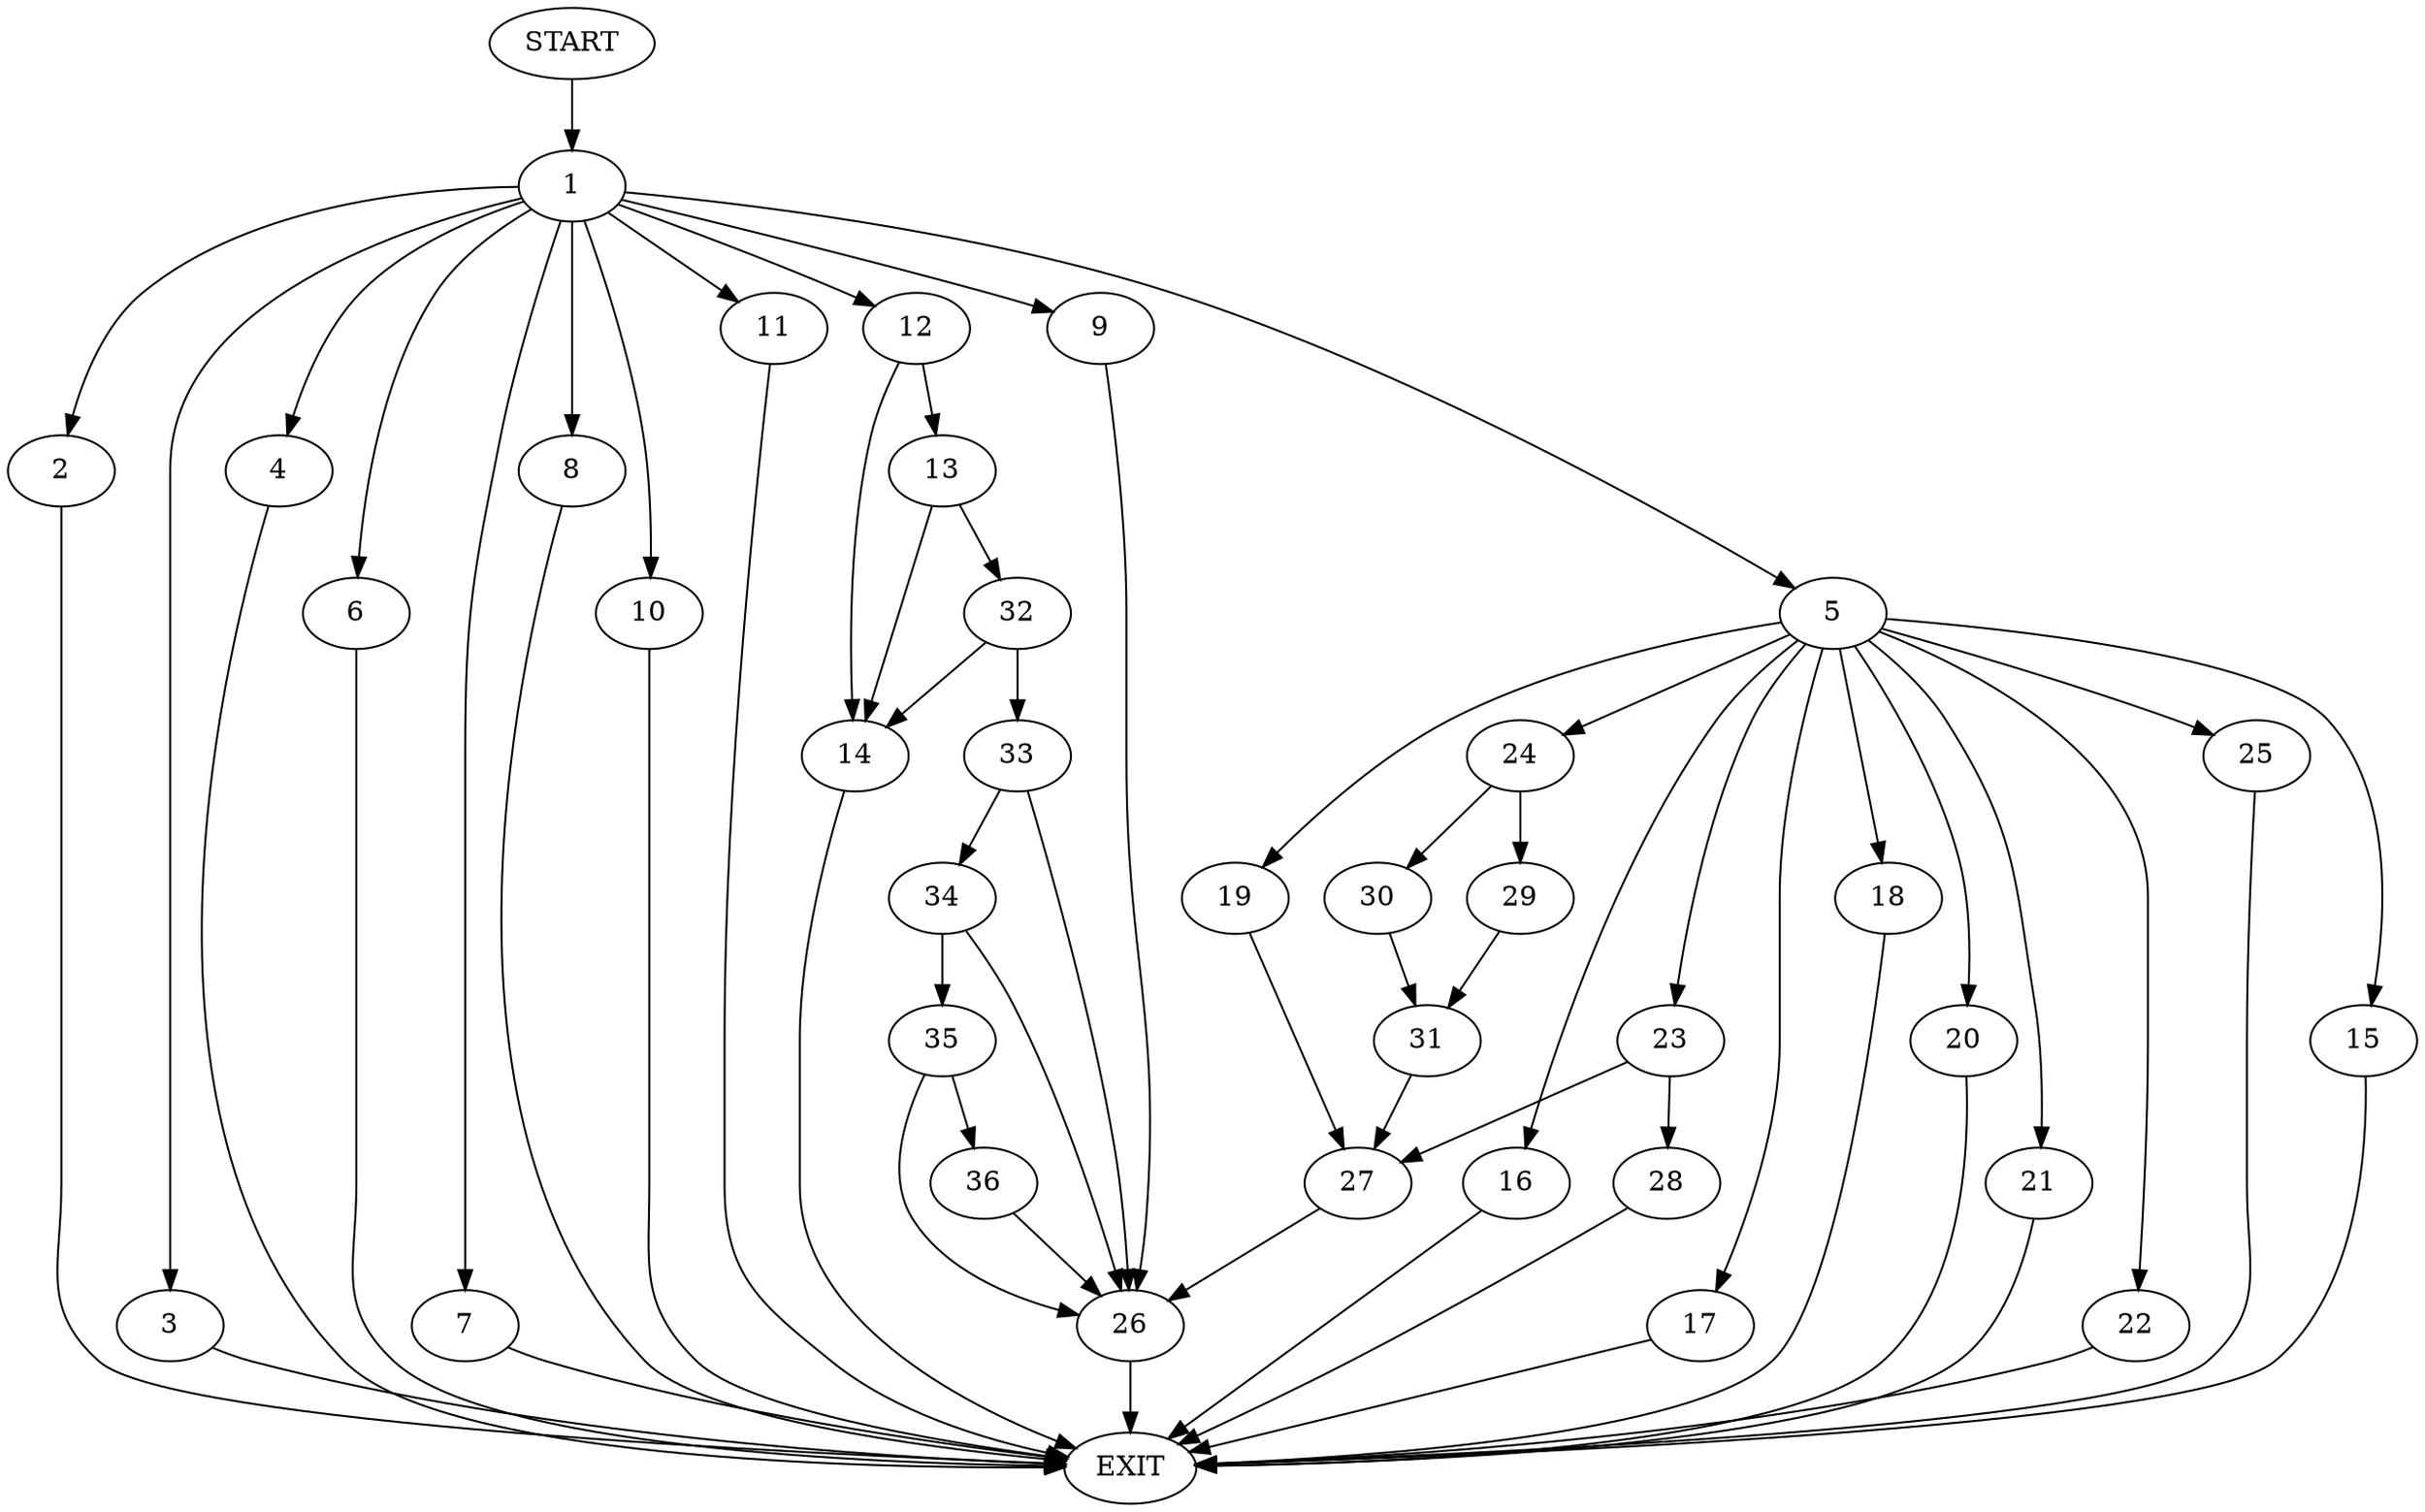 digraph {
0 [label="START"]
37 [label="EXIT"]
0 -> 1
1 -> 2
1 -> 3
1 -> 4
1 -> 5
1 -> 6
1 -> 7
1 -> 8
1 -> 9
1 -> 10
1 -> 11
1 -> 12
6 -> 37
11 -> 37
3 -> 37
12 -> 13
12 -> 14
4 -> 37
2 -> 37
5 -> 15
5 -> 16
5 -> 17
5 -> 18
5 -> 19
5 -> 20
5 -> 21
5 -> 22
5 -> 23
5 -> 24
5 -> 25
9 -> 26
7 -> 37
8 -> 37
10 -> 37
26 -> 37
18 -> 37
25 -> 37
15 -> 37
22 -> 37
19 -> 27
20 -> 37
21 -> 37
17 -> 37
23 -> 27
23 -> 28
16 -> 37
24 -> 29
24 -> 30
30 -> 31
29 -> 31
31 -> 27
27 -> 26
28 -> 37
13 -> 32
13 -> 14
14 -> 37
32 -> 33
32 -> 14
33 -> 34
33 -> 26
34 -> 35
34 -> 26
35 -> 36
35 -> 26
36 -> 26
}
